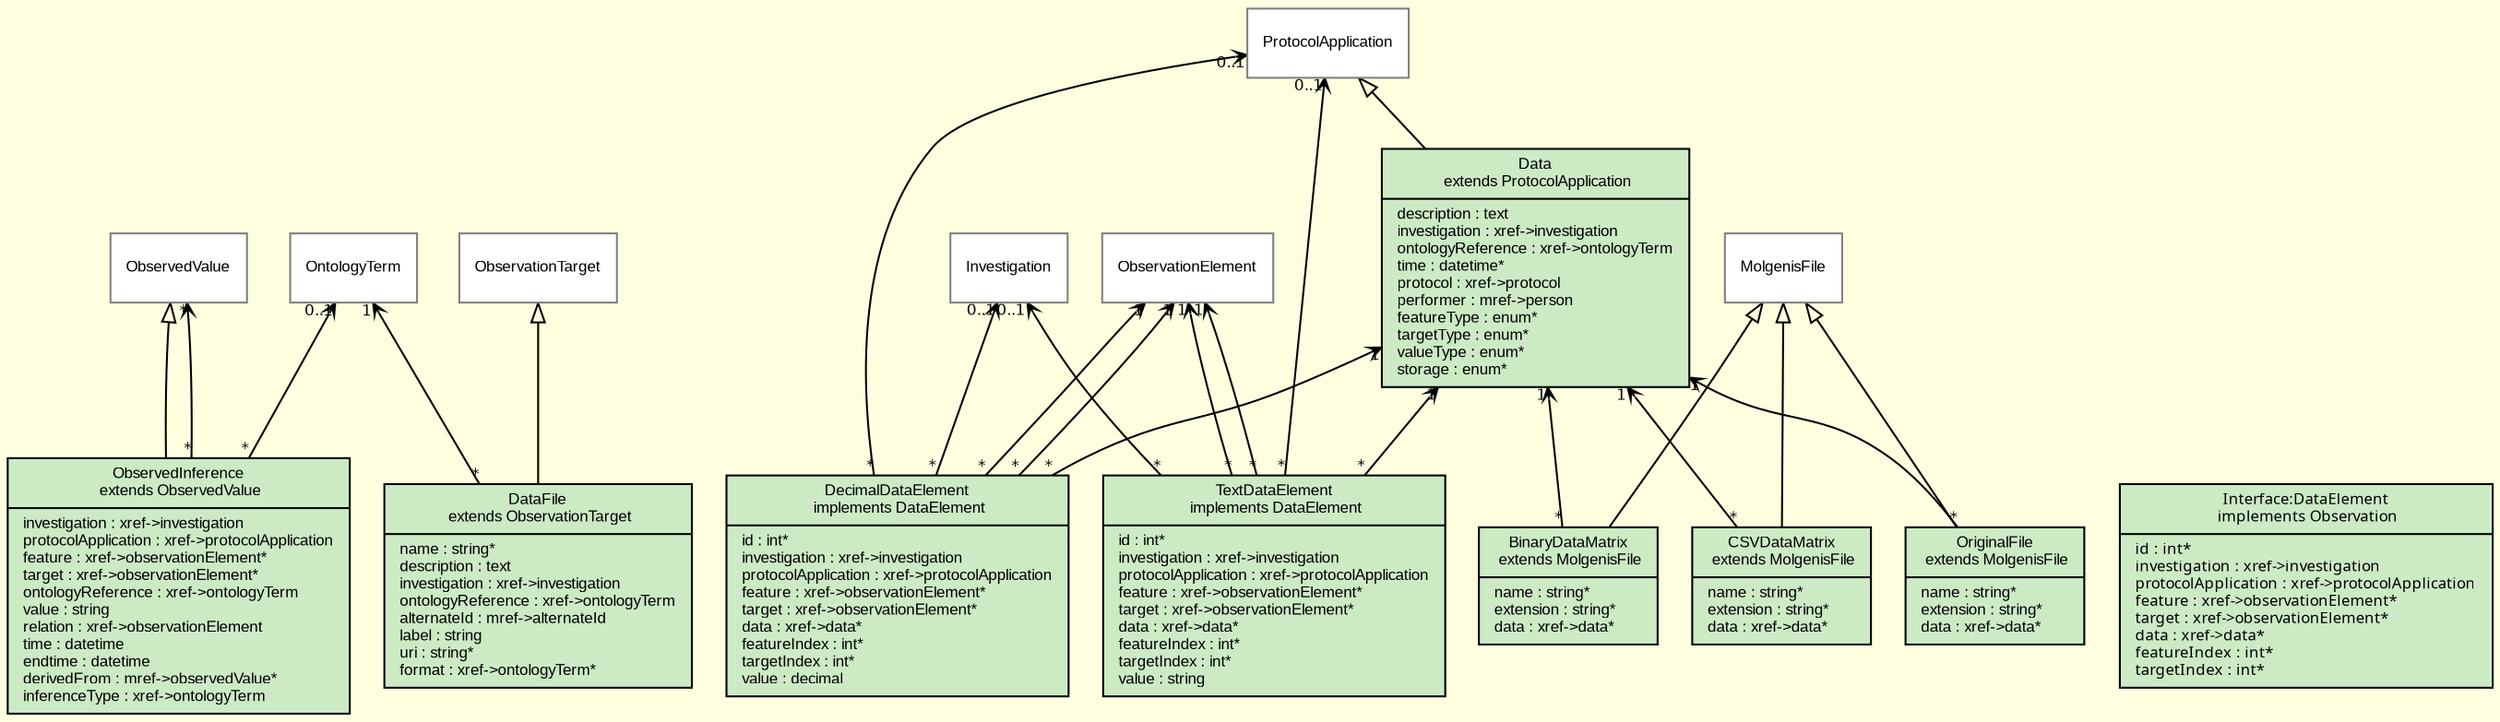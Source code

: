 digraph G {
        color = "white"
		compound = true
		fontname = "Bitstream Vera Sans"
		fontsize = 8
		pagedir="TB"
		rankdir="BT"
		bgcolor = "lightyellow"  
		labelfloat = "true"
		mode = "hier"
		overlap = "false"
		splines = "true"
		layers = "1:2"
		clusterrank = "local"
		outputorder="edgesfirst"

        node [
			fontname = "Arial"
            fontsize = 8
            shape = "record"
            color = "#808080"
            style="filled"
            fillcolor = "white"
            layer = "2"
            colorscheme = pastel19
        ]

        edge [
                fontname = "Bitstream Vera Sans"
                fontsize = 8
                layer = "1"
        ]

/* entities outside modules*/
               "ObservedInference" [
                	    style = "filled"
                	    fillcolor =  "white"
			        	fontname = "Arial"
			        	fontcolor = "black"
			        	color = "black"
                
                        label = "{ObservedInference\n extends observedValue|investigation : xref-&gt;investigation\lprotocolApplication : xref-&gt;protocolApplication\lfeature : xref-&gt;observationElement*\ltarget : xref-&gt;observationElement*\lontologyReference : xref-&gt;ontologyTerm\lvalue : string\lrelation : xref-&gt;observationElement\ltime : datetime\lendtime : datetime\lderivedFrom : mref-&gt;observedValue*\linferenceType : xref-&gt;ontologyTerm\l}"
                ]

               "DataFile" [
                	    style = "filled"
                	    fillcolor =  "white"
			        	fontname = "Arial"
			        	fontcolor = "black"
			        	color = "black"
                
                        label = "{DataFile\n extends observationTarget|name : string*\ldescription : text\linvestigation : xref-&gt;investigation\lontologyReference : xref-&gt;ontologyTerm\lalternateId : mref-&gt;alternateId\llabel : string\luri : string*\lformat : xref-&gt;ontologyTerm*\l}"
                ]

               "Data" [
                	    style = "filled"
                	    fillcolor =  "white"
			        	fontname = "Arial"
			        	fontcolor = "black"
			        	color = "black"
                
                        label = "{Data\n extends protocolApplication|description : text\linvestigation : xref-&gt;investigation\lontologyReference : xref-&gt;ontologyTerm\ltime : datetime*\lprotocol : xref-&gt;protocol\lperformer : mref-&gt;person\lfeatureType : enum*\ltargetType : enum*\lvalueType : enum*\lstorage : enum*\l}"
                ]

               "DataElement" [
                	    style = "filled"
                	    fillcolor =  "white"
			        	fontname = "Arial-Italic"
			        	fontcolor = "dimgrey"
			        	color = "dimgrey"
                
                        label = "{Interface:DataElement\n implements Observation|id : int*\linvestigation : xref-&gt;investigation\lprotocolApplication : xref-&gt;protocolApplication\lfeature : xref-&gt;observationElement*\ltarget : xref-&gt;observationElement*\ldata : xref-&gt;data*\lfeatureIndex : int*\ltargetIndex : int*\l}"
                ]

               "BinaryDataMatrix" [
                	    style = "filled"
                	    fillcolor =  "white"
			        	fontname = "Arial"
			        	fontcolor = "black"
			        	color = "black"
                
                        label = "{BinaryDataMatrix\n extends molgenisFile|name : string*\lextension : string*\ldata : xref-&gt;data*\l}"
                ]

               "CSVDataMatrix" [
                	    style = "filled"
                	    fillcolor =  "white"
			        	fontname = "Arial"
			        	fontcolor = "black"
			        	color = "black"
                
                        label = "{CSVDataMatrix\n extends molgenisFile|name : string*\lextension : string*\ldata : xref-&gt;data*\l}"
                ]

               "DecimalDataElement" [
                	    style = "filled"
                	    fillcolor =  "white"
			        	fontname = "Arial"
			        	fontcolor = "black"
			        	color = "black"
                
                        label = "{DecimalDataElement\n implements DataElement|id : int*\linvestigation : xref-&gt;investigation\lprotocolApplication : xref-&gt;protocolApplication\lfeature : xref-&gt;observationElement*\ltarget : xref-&gt;observationElement*\ldata : xref-&gt;data*\lfeatureIndex : int*\ltargetIndex : int*\lvalue : decimal\l}"
                ]

               "TextDataElement" [
                	    style = "filled"
                	    fillcolor =  "white"
			        	fontname = "Arial"
			        	fontcolor = "black"
			        	color = "black"
                
                        label = "{TextDataElement\n implements DataElement|id : int*\linvestigation : xref-&gt;investigation\lprotocolApplication : xref-&gt;protocolApplication\lfeature : xref-&gt;observationElement*\ltarget : xref-&gt;observationElement*\ldata : xref-&gt;data*\lfeatureIndex : int*\ltargetIndex : int*\lvalue : string\l}"
                ]

               "OriginalFile" [
                	    style = "filled"
                	    fillcolor =  "white"
			        	fontname = "Arial"
			        	fontcolor = "black"
			        	color = "black"
                
                        label = "{OriginalFile\n extends molgenisFile|name : string*\lextension : string*\ldata : xref-&gt;data*\l}"
                ]

/*entities inside modules*/
/*        subgraph cluster_0 {
        		rankdir = "TB"
        		pagedir = "TB"
                label = "org.molgenis.auth"
                labelloc = bottom
				fillcolor = "white"
                style="filled"*/

/*        }  */
/*        subgraph cluster_1 {
        		rankdir = "TB"
        		pagedir = "TB"
                label = "org.molgenis.core"
                labelloc = bottom
				fillcolor = "white"
                style="filled"*/

/*        }  */
/*        subgraph cluster_2 {
        		rankdir = "TB"
        		pagedir = "TB"
                label = "org.molgenis.data"
                labelloc = bottom
				fillcolor = "white"
                style="filled"*/

                "ObservedInference" [
                	    style = "filled"
                	    fillcolor =  "3"
			        	fontname = "Arial"
			        	fontcolor = "black"
			        	color = "black"
                
                        label = "{ObservedInference\n extends ObservedValue|investigation : xref-&gt;investigation\lprotocolApplication : xref-&gt;protocolApplication\lfeature : xref-&gt;observationElement*\ltarget : xref-&gt;observationElement*\lontologyReference : xref-&gt;ontologyTerm\lvalue : string\lrelation : xref-&gt;observationElement\ltime : datetime\lendtime : datetime\lderivedFrom : mref-&gt;observedValue*\linferenceType : xref-&gt;ontologyTerm\l}"
                ]
                "DataFile" [
                	    style = "filled"
                	    fillcolor =  "3"
			        	fontname = "Arial"
			        	fontcolor = "black"
			        	color = "black"
                
                        label = "{DataFile\n extends ObservationTarget|name : string*\ldescription : text\linvestigation : xref-&gt;investigation\lontologyReference : xref-&gt;ontologyTerm\lalternateId : mref-&gt;alternateId\llabel : string\luri : string*\lformat : xref-&gt;ontologyTerm*\l}"
                ]
                "Data" [
                	    style = "filled"
                	    fillcolor =  "3"
			        	fontname = "Arial"
			        	fontcolor = "black"
			        	color = "black"
                
                        label = "{Data\n extends ProtocolApplication|description : text\linvestigation : xref-&gt;investigation\lontologyReference : xref-&gt;ontologyTerm\ltime : datetime*\lprotocol : xref-&gt;protocol\lperformer : mref-&gt;person\lfeatureType : enum*\ltargetType : enum*\lvalueType : enum*\lstorage : enum*\l}"
                ]
                "DataElement" [
                	    style = "filled"
                	    fillcolor =  "3"
			        	fontname = "Arial-Italic"
			        	fontcolor = "dimgrey"
			        	color = "dimgrey"
                
                        label = "{Interface:DataElement\n implements Observation|id : int*\linvestigation : xref-&gt;investigation\lprotocolApplication : xref-&gt;protocolApplication\lfeature : xref-&gt;observationElement*\ltarget : xref-&gt;observationElement*\ldata : xref-&gt;data*\lfeatureIndex : int*\ltargetIndex : int*\l}"
                ]
                "BinaryDataMatrix" [
                	    style = "filled"
                	    fillcolor =  "3"
			        	fontname = "Arial"
			        	fontcolor = "black"
			        	color = "black"
                
                        label = "{BinaryDataMatrix\n extends MolgenisFile|name : string*\lextension : string*\ldata : xref-&gt;data*\l}"
                ]
                "CSVDataMatrix" [
                	    style = "filled"
                	    fillcolor =  "3"
			        	fontname = "Arial"
			        	fontcolor = "black"
			        	color = "black"
                
                        label = "{CSVDataMatrix\n extends MolgenisFile|name : string*\lextension : string*\ldata : xref-&gt;data*\l}"
                ]
                "DecimalDataElement" [
                	    style = "filled"
                	    fillcolor =  "3"
			        	fontname = "Arial"
			        	fontcolor = "black"
			        	color = "black"
                
                        label = "{DecimalDataElement\n implements DataElement|id : int*\linvestigation : xref-&gt;investigation\lprotocolApplication : xref-&gt;protocolApplication\lfeature : xref-&gt;observationElement*\ltarget : xref-&gt;observationElement*\ldata : xref-&gt;data*\lfeatureIndex : int*\ltargetIndex : int*\lvalue : decimal\l}"
                ]
                "TextDataElement" [
                	    style = "filled"
                	    fillcolor =  "3"
			        	fontname = "Arial"
			        	fontcolor = "black"
			        	color = "black"
                
                        label = "{TextDataElement\n implements DataElement|id : int*\linvestigation : xref-&gt;investigation\lprotocolApplication : xref-&gt;protocolApplication\lfeature : xref-&gt;observationElement*\ltarget : xref-&gt;observationElement*\ldata : xref-&gt;data*\lfeatureIndex : int*\ltargetIndex : int*\lvalue : string\l}"
                ]
                "OriginalFile" [
                	    style = "filled"
                	    fillcolor =  "3"
			        	fontname = "Arial"
			        	fontcolor = "black"
			        	color = "black"
                
                        label = "{OriginalFile\n extends MolgenisFile|name : string*\lextension : string*\ldata : xref-&gt;data*\l}"
                ]
/*        }  */
/*        subgraph cluster_3 {
        		rankdir = "TB"
        		pagedir = "TB"
                label = "org.molgenis.organization"
                labelloc = bottom
				fillcolor = "white"
                style="filled"*/

/*        }  */
/*        subgraph cluster_4 {
        		rankdir = "TB"
        		pagedir = "TB"
                label = "org.molgenis.pheno"
                labelloc = bottom
				fillcolor = "white"
                style="filled"*/

/*        }  */
/*        subgraph cluster_5 {
        		rankdir = "TB"
        		pagedir = "TB"
                label = "org.molgenis.protocol"
                labelloc = bottom
				fillcolor = "white"
                style="filled"*/

/*        }  */
/*        subgraph cluster_6 {
        		rankdir = "TB"
        		pagedir = "TB"
                label = "org.molgenis.xgap"
                labelloc = bottom
				fillcolor = "white"
                style="filled"*/

/*        }  */
/*        subgraph cluster_7 {
        		rankdir = "TB"
        		pagedir = "TB"
                label = "org.molgenis.cluster"
                labelloc = bottom
				fillcolor = "white"
                style="filled"*/

/*        }  */
/*        subgraph cluster_8 {
        		rankdir = "TB"
        		pagedir = "TB"
                label = "org.molgenis.hemodb"
                labelloc = bottom
				fillcolor = "white"
                style="filled"*/

/*        }  */

/*interface relationships*/
        edge [
                arrowhead = "empty"
                color = "#808080"
        ]

/*inheritance relationships*/
        edge [
                arrowhead = "empty"
                color = "black"
        ]
        
        "ObservedInference" -> "ObservedValue"
        "DataFile" -> "ObservationTarget"
        "Data" -> "ProtocolApplication"
        "BinaryDataMatrix" -> "MolgenisFile"
        "CSVDataMatrix" -> "MolgenisFile"
        "OriginalFile" -> "MolgenisFile"

/*one to many 'xref' foreign key relationships*/
        edge [
                arrowhead = "open"
                arrowsize = 0.6
        ]
		"ObservedInference" -> "OntologyTerm" [
			headlabel = "0..1"
			taillabel = "*"
		]
		"DataFile" -> "OntologyTerm" [
			headlabel = "1"
			taillabel = "*"
		]
		"BinaryDataMatrix" -> "Data" [
			headlabel = "1"
			taillabel = "*"
		]
		"CSVDataMatrix" -> "Data" [
			headlabel = "1"
			taillabel = "*"
		]
		"DecimalDataElement" -> "Investigation" [
			headlabel = "0..1"
			taillabel = "*"
		]
		"DecimalDataElement" -> "ProtocolApplication" [
			headlabel = "0..1"
			taillabel = "*"
		]
		"DecimalDataElement" -> "ObservationElement" [
			headlabel = "1"
			taillabel = "*"
		]
		"DecimalDataElement" -> "ObservationElement" [
			headlabel = "1"
			taillabel = "*"
		]
		"DecimalDataElement" -> "Data" [
			headlabel = "1"
			taillabel = "*"
		]
		"TextDataElement" -> "Investigation" [
			headlabel = "0..1"
			taillabel = "*"
		]
		"TextDataElement" -> "ProtocolApplication" [
			headlabel = "0..1"
			taillabel = "*"
		]
		"TextDataElement" -> "ObservationElement" [
			headlabel = "1"
			taillabel = "*"
		]
		"TextDataElement" -> "ObservationElement" [
			headlabel = "1"
			taillabel = "*"
		]
		"TextDataElement" -> "Data" [
			headlabel = "1"
			taillabel = "*"
		]
		"OriginalFile" -> "Data" [
			headlabel = "1"
			taillabel = "*"
		]
        
        
/*many to many 'mref' foreign key relationships*/
        edge [
             arrowtail = "open"
             color = "black"
             headlabel = "*"
             taillabel = "*"
             arrowsize = 0.6
        ]
		"ObservedInference" -> "ObservedValue"[
			]
}